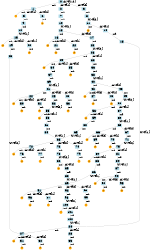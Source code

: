 digraph state_space {
  size = "1,1.9";
  ratio="fill";
  node [shape=box, fontsize=90, style=filled, fillcolor=lightblue, width=2, height=1];
  edge [fontsize=80, style=bold];
  splines = true;
  overlap = false;
  0 -> 0 [label = "A>T[1,2,]"];
  0 -> 1 [label = "+1", weight=1];
  0 -> 2 [label = "A>T[1]", weight=1];
  0 -> 3 [label = "A>T[2]", weight=1];
  1 -> "1 invalidate" [label = "+1"];
  "1 invalidate" [shape=circle, fontsize=7, style=filled, fillcolor=orange, width=0.3, height=0.3]
  1 -> 5 [label = "A>T[1]", weight=1];
  1 -> 6 [label = "A>T[2]", weight=1];
  2 -> 7 [label = "+1", weight=1];
  3 -> 8 [label = "+1", weight=1];
  5 -> 9 [label = "+1", weight=1];
  6 -> "6 invalidate" [label = "+1"];
  "6 invalidate" [shape=circle, fontsize=7, style=filled, fillcolor=orange, width=0.3, height=0.3]
  7 -> 10 [label = "+1", weight=1];
  8 -> 11 [label = "U>T[2,]", weight=1];
  9 -> 12 [label = "+1", weight=1];
  10 -> 13 [label = "U>T[1,]", weight=1];
  11 -> "11 invalidate" [label = "+1"];
  "11 invalidate" [shape=circle, fontsize=7, style=filled, fillcolor=orange, width=0.3, height=0.3]
  11 -> 14 [label = "A>T[1]", weight=1];
  12 -> 15 [label = "U>T[1,]", weight=1];
  13 -> 16 [label = "+1", weight=1];
  13 -> 17 [label = "A>T[2]", weight=1];
  14 -> 18 [label = "+2", weight=1];
  15 -> "15 invalidate" [label = "+1"];
  "15 invalidate" [shape=circle, fontsize=7, style=filled, fillcolor=orange, width=0.3, height=0.3]
  15 -> 19 [label = "A>T[2]", weight=1];
  15 -> 20 [label = "A>T[1]", weight=1];
  16 -> "16 invalidate" [label = "+1"];
  "16 invalidate" [shape=circle, fontsize=7, style=filled, fillcolor=orange, width=0.3, height=0.3]
  16 -> 21 [label = "A>T[2]", weight=1];
  16 -> 22 [label = "A>T[1]", weight=1];
  17 -> 23 [label = "+1", weight=1];
  18 -> 24 [label = "U>T[1,]", weight=1];
  19 -> 25 [label = "+1", weight=1];
  20 -> "20 invalidate" [label = "+1"];
  "20 invalidate" [shape=circle, fontsize=7, style=filled, fillcolor=orange, width=0.3, height=0.3]
  21 -> "21 invalidate" [label = "+1"];
  "21 invalidate" [shape=circle, fontsize=7, style=filled, fillcolor=orange, width=0.3, height=0.3]
  22 -> "22 invalidate" [label = "+1"];
  "22 invalidate" [shape=circle, fontsize=7, style=filled, fillcolor=orange, width=0.3, height=0.3]
  23 -> 26 [label = "U>T[2,]", weight=1];
  24 -> 27 [label = "+1", weight=1];
  24 -> 28 [label = "A>T[1]", weight=1];
  25 -> 27 [label = "U>T[2,]", weight=1];
  26 -> 29 [label = "+1", weight=1];
  26 -> 30 [label = "A>T[1]", weight=1];
  27 -> "27 invalidate" [label = "+1"];
  "27 invalidate" [shape=circle, fontsize=7, style=filled, fillcolor=orange, width=0.3, height=0.3]
  27 -> 31 [label = "A>T[1]", weight=1];
  27 -> 32 [label = "A>T[2]", weight=1];
  28 -> 33 [label = "+1", weight=1];
  29 -> "29 invalidate" [label = "+1"];
  "29 invalidate" [shape=circle, fontsize=7, style=filled, fillcolor=orange, width=0.3, height=0.3]
  29 -> 34 [label = "A>T[1]", weight=1];
  29 -> 35 [label = "A>T[2]", weight=1];
  30 -> 36 [label = "+1", weight=1];
  31 -> "31 invalidate" [label = "+1"];
  "31 invalidate" [shape=circle, fontsize=7, style=filled, fillcolor=orange, width=0.3, height=0.3]
  32 -> "32 invalidate" [label = "+1"];
  "32 invalidate" [shape=circle, fontsize=7, style=filled, fillcolor=orange, width=0.3, height=0.3]
  33 -> "33 invalidate" [label = "+1"];
  "33 invalidate" [shape=circle, fontsize=7, style=filled, fillcolor=orange, width=0.3, height=0.3]
  34 -> 37 [label = "+1", weight=1];
  35 -> "35 invalidate" [label = "+1"];
  "35 invalidate" [shape=circle, fontsize=7, style=filled, fillcolor=orange, width=0.3, height=0.3]
  36 -> 38 [label = "+1", weight=1];
  37 -> 39 [label = "+1", weight=1];
  38 -> 40 [label = "U>T[1,]", weight=1];
  39 -> 41 [label = "U>T[1,]", weight=1];
  40 -> 42 [label = "+1", weight=1];
  40 -> 43 [label = "A>T[2]", weight=1];
  41 -> 44 [label = "+1", weight=1];
  41 -> 45 [label = "A>T[2]", weight=1];
  41 -> 46 [label = "A>T[1]", weight=1];
  42 -> "42 invalidate" [label = "+1"];
  "42 invalidate" [shape=circle, fontsize=7, style=filled, fillcolor=orange, width=0.3, height=0.3]
  42 -> 47 [label = "A>T[2]", weight=1];
  42 -> 48 [label = "A>T[1]", weight=1];
  43 -> 49 [label = "+1", weight=1];
  44 -> "44 invalidate" [label = "+1"];
  "44 invalidate" [shape=circle, fontsize=7, style=filled, fillcolor=orange, width=0.3, height=0.3]
  44 -> 50 [label = "A>T[2]", weight=1];
  44 -> 51 [label = "A>T[1]", weight=1];
  45 -> 52 [label = "+1", weight=1];
  46 -> 53 [label = "+1", weight=1];
  47 -> "47 invalidate" [label = "+1"];
  "47 invalidate" [shape=circle, fontsize=7, style=filled, fillcolor=orange, width=0.3, height=0.3]
  48 -> "48 invalidate" [label = "+1"];
  "48 invalidate" [shape=circle, fontsize=7, style=filled, fillcolor=orange, width=0.3, height=0.3]
  49 -> 54 [label = "U>T[2,]", weight=1];
  50 -> "50 invalidate" [label = "+1"];
  "50 invalidate" [shape=circle, fontsize=7, style=filled, fillcolor=orange, width=0.3, height=0.3]
  51 -> "51 invalidate" [label = "+1"];
  "51 invalidate" [shape=circle, fontsize=7, style=filled, fillcolor=orange, width=0.3, height=0.3]
  52 -> 55 [label = "U>T[2,]", weight=1];
  53 -> "53 invalidate" [label = "+1"];
  "53 invalidate" [shape=circle, fontsize=7, style=filled, fillcolor=orange, width=0.3, height=0.3]
  54 -> 56 [label = "+1", weight=1];
  54 -> 57 [label = "A>T[1]", weight=1];
  55 -> "55 invalidate" [label = "+1"];
  "55 invalidate" [shape=circle, fontsize=7, style=filled, fillcolor=orange, width=0.3, height=0.3]
  55 -> 58 [label = "A>T[1]", weight=1];
  56 -> "56 invalidate" [label = "+1"];
  "56 invalidate" [shape=circle, fontsize=7, style=filled, fillcolor=orange, width=0.3, height=0.3]
  56 -> 59 [label = "A>T[1]", weight=1];
  57 -> 60 [label = "+2", weight=1];
  58 -> 61 [label = "+1", weight=1];
  59 -> 62 [label = "+1", weight=1];
  60 -> 63 [label = "U>T[1,]", weight=1];
  61 -> 64 [label = "+1", weight=1];
  62 -> 65 [label = "+1", weight=1];
  63 -> 66 [label = "+1", weight=1];
  63 -> 67 [label = "A>T[2]", weight=1];
  64 -> 68 [label = "U>T[1,]", weight=1];
  65 -> 68 [label = "U>T[1,]", weight=1];
  66 -> "66 invalidate" [label = "+1"];
  "66 invalidate" [shape=circle, fontsize=7, style=filled, fillcolor=orange, width=0.3, height=0.3]
  66 -> 69 [label = "A>T[2]", weight=1];
  66 -> 70 [label = "A>T[1]", weight=1];
  67 -> 71 [label = "+1", weight=1];
  68 -> 72 [label = "+1", weight=1];
  68 -> 73 [label = "A>T[2]", weight=1];
  68 -> 74 [label = "A>T[1]", weight=1];
  69 -> "69 invalidate" [label = "+1"];
  "69 invalidate" [shape=circle, fontsize=7, style=filled, fillcolor=orange, width=0.3, height=0.3]
  70 -> "70 invalidate" [label = "+1"];
  "70 invalidate" [shape=circle, fontsize=7, style=filled, fillcolor=orange, width=0.3, height=0.3]
  71 -> 75 [label = "U>T[2,]", weight=1];
  72 -> "72 invalidate" [label = "+1"];
  "72 invalidate" [shape=circle, fontsize=7, style=filled, fillcolor=orange, width=0.3, height=0.3]
  72 -> 76 [label = "A>T[2]", weight=1];
  72 -> 77 [label = "A>T[1]", weight=1];
  73 -> 78 [label = "+1", weight=1];
  74 -> 79 [label = "+1", weight=1];
  75 -> 80 [label = "+1", weight=1];
  75 -> 81 [label = "A>T[1]", weight=1];
  76 -> "76 invalidate" [label = "+1"];
  "76 invalidate" [shape=circle, fontsize=7, style=filled, fillcolor=orange, width=0.3, height=0.3]
  77 -> "77 invalidate" [label = "+1"];
  "77 invalidate" [shape=circle, fontsize=7, style=filled, fillcolor=orange, width=0.3, height=0.3]
  78 -> 82 [label = "U>T[2,]", weight=1];
  79 -> "79 invalidate" [label = "+1"];
  "79 invalidate" [shape=circle, fontsize=7, style=filled, fillcolor=orange, width=0.3, height=0.3]
  80 -> "80 invalidate" [label = "+1"];
  "80 invalidate" [shape=circle, fontsize=7, style=filled, fillcolor=orange, width=0.3, height=0.3]
  80 -> 83 [label = "A>T[1]", weight=1];
  81 -> 84 [label = "+2", weight=1];
  82 -> "82 invalidate" [label = "+1"];
  "82 invalidate" [shape=circle, fontsize=7, style=filled, fillcolor=orange, width=0.3, height=0.3]
  82 -> 85 [label = "A>T[1]", weight=1];
  83 -> 86 [label = "+2", weight=1];
  84 -> 87 [label = "U>T[1,]", weight=1];
  85 -> 88 [label = "+2", weight=1];
  86 -> 89 [label = "U>T[1,]", weight=1];
  87 -> 90 [label = "+1", weight=1];
  88 -> 89 [label = "U>T[1,]", weight=1];
  89 -> 91 [label = "+1", weight=1];
  89 -> 92 [label = "A>T[2]", weight=1];
  89 -> 93 [label = "A>T[1]", weight=1];
  90 -> "90 invalidate" [label = "+1"];
  "90 invalidate" [shape=circle, fontsize=7, style=filled, fillcolor=orange, width=0.3, height=0.3]
  90 -> 94 [label = "A>T[2]", weight=1];
  90 -> 95 [label = "A>T[1]", weight=1];
  91 -> "91 invalidate" [label = "+1"];
  "91 invalidate" [shape=circle, fontsize=7, style=filled, fillcolor=orange, width=0.3, height=0.3]
  91 -> 96 [label = "A>T[2]", weight=1];
  91 -> 97 [label = "A>T[1]", weight=1];
  92 -> 98 [label = "+1", weight=1];
  93 -> 99 [label = "+1", weight=1];
  94 -> "94 invalidate" [label = "+1"];
  "94 invalidate" [shape=circle, fontsize=7, style=filled, fillcolor=orange, width=0.3, height=0.3]
  95 -> "95 invalidate" [label = "+1"];
  "95 invalidate" [shape=circle, fontsize=7, style=filled, fillcolor=orange, width=0.3, height=0.3]
  96 -> "96 invalidate" [label = "+1"];
  "96 invalidate" [shape=circle, fontsize=7, style=filled, fillcolor=orange, width=0.3, height=0.3]
  97 -> "97 invalidate" [label = "+1"];
  "97 invalidate" [shape=circle, fontsize=7, style=filled, fillcolor=orange, width=0.3, height=0.3]
  98 -> 100 [label = "U>T[2,]", weight=1];
  99 -> "99 invalidate" [label = "+1"];
  "99 invalidate" [shape=circle, fontsize=7, style=filled, fillcolor=orange, width=0.3, height=0.3]
  100 -> "100 invalidate" [label = "+1"];
  "100 invalidate" [shape=circle, fontsize=7, style=filled, fillcolor=orange, width=0.3, height=0.3]
  100 -> 101 [label = "A>T[1]", weight=1];
  101 -> 102 [label = "+2", weight=1];
  102 -> 24 [label = "U>T[1,]"];
}